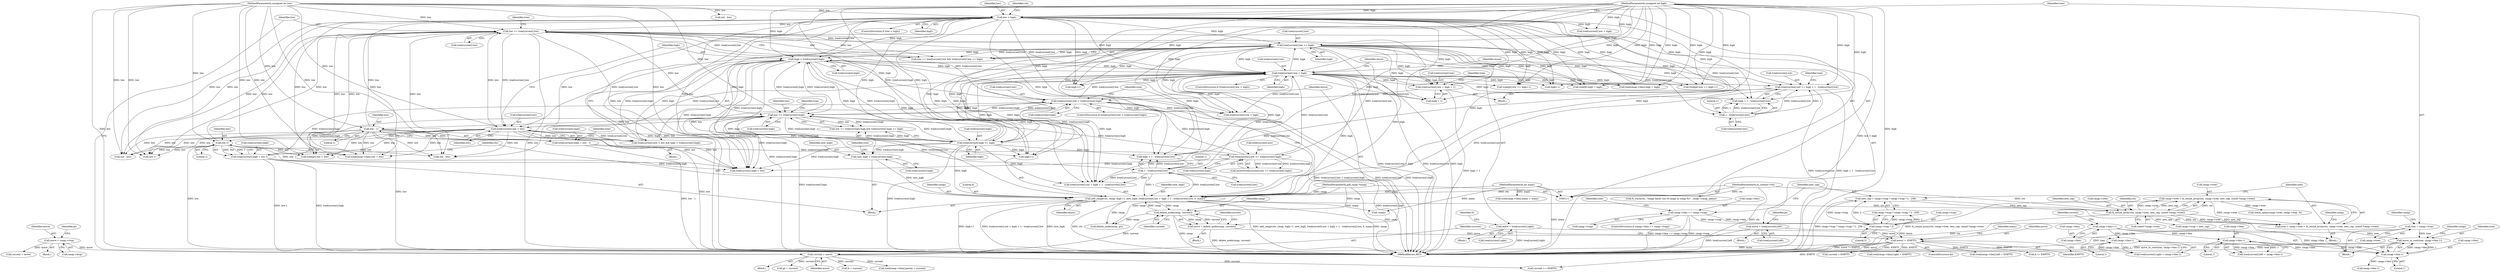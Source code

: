 digraph "1_ghostscript_71ceebcf56e682504da22c4035b39a2d451e8ffd@API" {
"1000722" [label="(Call,move_to_root(tree, cmap->tlen-1))"];
"1000583" [label="(Call,tree = cmap->tree = fz_resize_array(ctx, cmap->tree, new_cap, sizeof *cmap->tree))"];
"1000585" [label="(Call,cmap->tree = fz_resize_array(ctx, cmap->tree, new_cap, sizeof *cmap->tree))"];
"1000589" [label="(Call,fz_resize_array(ctx, cmap->tree, new_cap, sizeof *cmap->tree))"];
"1000303" [label="(Call,add_range(ctx, cmap, high+1, new_high, tree[current].out + high + 1 - tree[current].low, 0, many))"];
"1000112" [label="(MethodParameterIn,fz_context *ctx)"];
"1000287" [label="(Call,new_high = tree[current].high)"];
"1000278" [label="(Call,high < tree[current].high)"];
"1000328" [label="(Call,tree[current].low > high)"];
"1000208" [label="(Call,tree[current].low > tree[current].high)"];
"1000198" [label="(Call,tree[current].low = high + 1)"];
"1000115" [label="(MethodParameterIn,unsigned int high)"];
"1000123" [label="(Call,low > high)"];
"1000114" [label="(MethodParameterIn,unsigned int low)"];
"1000175" [label="(Call,tree[current].low <= high)"];
"1000168" [label="(Call,low <= tree[current].low)"];
"1000300" [label="(Call,low-1)"];
"1000271" [label="(Call,tree[current].low < low)"];
"1000232" [label="(Call,low <= tree[current].high)"];
"1000257" [label="(Call,tree[current].low <= tree[current].high)"];
"1000247" [label="(Call,tree[current].high = low - 1)"];
"1000253" [label="(Call,low - 1)"];
"1000294" [label="(Call,tree[current].high = low-1)"];
"1000239" [label="(Call,tree[current].high <= high)"];
"1000318" [label="(Call,1 - tree[current].low)"];
"1000118" [label="(MethodParameterIn,int many)"];
"1000183" [label="(Call,tree[current].out += high + 1 - tree[current].low)"];
"1000191" [label="(Call,1 - tree[current].low)"];
"1000222" [label="(Call,delete_node(cmap, current))"];
"1000113" [label="(MethodParameterIn,pdf_cmap *cmap)"];
"1000163" [label="(Call,current = move)"];
"1000145" [label="(Call,move = cmap->ttop)"];
"1000358" [label="(Call,move != EMPTY)"];
"1000348" [label="(Call,move = tree[current].right)"];
"1000220" [label="(Call,move = delete_node(cmap, current))"];
"1000336" [label="(Call,move = tree[current].left)"];
"1000571" [label="(Call,new_cap = cmap->tcap ? cmap->tcap * 2 : 256)"];
"1000577" [label="(Call,cmap->tcap * 2)"];
"1000562" [label="(Call,cmap->tlen == cmap->tcap)"];
"1000134" [label="(Call,tree = cmap->tree)"];
"1000724" [label="(Call,cmap->tlen-1)"];
"1000696" [label="(Call,cmap->tlen-1)"];
"1000668" [label="(Call,cmap->tlen++)"];
"1000717" [label="(Call,cmap->tlen-1)"];
"1000309" [label="(Identifier,new_high)"];
"1000360" [label="(Identifier,EMPTY)"];
"1000146" [label="(Identifier,move)"];
"1000242" [label="(Identifier,tree)"];
"1000145" [label="(Call,move = cmap->ttop)"];
"1000577" [label="(Call,cmap->tcap * 2)"];
"1000193" [label="(Call,tree[current].low)"];
"1000183" [label="(Call,tree[current].out += high + 1 - tree[current].low)"];
"1000614" [label="(Call,tree[cmap->tlen].high = high)"];
"1000335" [label="(Block,)"];
"1000285" [label="(Block,)"];
"1000287" [label="(Call,new_high = tree[current].high)"];
"1000673" [label="(Call,current == EMPTY)"];
"1000170" [label="(Call,tree[current].low)"];
"1000569" [label="(Block,)"];
"1000234" [label="(Call,tree[current].high)"];
"1000258" [label="(Call,tree[current].low)"];
"1000668" [label="(Call,cmap->tlen++)"];
"1000295" [label="(Call,tree[current].high)"];
"1000163" [label="(Call,current = move)"];
"1000271" [label="(Call,tree[current].low < low)"];
"1000318" [label="(Call,1 - tree[current].low)"];
"1000331" [label="(Identifier,tree)"];
"1000595" [label="(Call,sizeof *cmap->tree)"];
"1000134" [label="(Call,tree = cmap->tree)"];
"1000594" [label="(Identifier,new_cap)"];
"1000757" [label="(MethodReturn,RET)"];
"1000294" [label="(Call,tree[current].high = low-1)"];
"1000181" [label="(Identifier,high)"];
"1000403" [label="(Call,!many)"];
"1000343" [label="(Call,gt = current)"];
"1000255" [label="(Literal,1)"];
"1000263" [label="(Call,tree[current].high)"];
"1000659" [label="(Call,tree[cmap->tlen].many = many)"];
"1000517" [label="(Call,tree[gt].low == high+1)"];
"1000225" [label="(Call,current = EMPTY)"];
"1000254" [label="(Identifier,low)"];
"1000581" [label="(Literal,2)"];
"1000112" [label="(MethodParameterIn,fz_context *ctx)"];
"1000500" [label="(Call,delete_node(cmap, gt))"];
"1000718" [label="(Call,cmap->tlen)"];
"1000704" [label="(Call,tree[current].high < low)"];
"1000207" [label="(ControlStructure,if (tree[current].low > tree[current].high))"];
"1000279" [label="(Identifier,high)"];
"1000260" [label="(Identifier,tree)"];
"1000571" [label="(Call,new_cap = cmap->tcap ? cmap->tcap * 2 : 256)"];
"1000201" [label="(Identifier,tree)"];
"1000602" [label="(Identifier,cmap)"];
"1000336" [label="(Call,move = tree[current].left)"];
"1000404" [label="(Identifier,many)"];
"1000347" [label="(Block,)"];
"1000256" [label="(Call,assert(tree[current].low <= tree[current].high))"];
"1000219" [label="(Block,)"];
"1000192" [label="(Literal,1)"];
"1000470" [label="(Call,high+1)"];
"1000277" [label="(Identifier,low)"];
"1000326" [label="(Identifier,many)"];
"1000563" [label="(Call,cmap->tlen)"];
"1000683" [label="(Call,tree[current].low > high)"];
"1000240" [label="(Call,tree[current].high)"];
"1000119" [label="(Block,)"];
"1000278" [label="(Call,high < tree[current].high)"];
"1000697" [label="(Call,cmap->tlen)"];
"1000189" [label="(Call,high + 1 - tree[current].low)"];
"1000222" [label="(Call,delete_node(cmap, current))"];
"1000175" [label="(Call,tree[current].low <= high)"];
"1000164" [label="(Identifier,current)"];
"1000355" [label="(Call,lt = current)"];
"1000338" [label="(Call,tree[current].left)"];
"1000168" [label="(Call,low <= tree[current].low)"];
"1000305" [label="(Identifier,cmap)"];
"1000245" [label="(Identifier,high)"];
"1000485" [label="(Call,out - low)"];
"1000226" [label="(Identifier,current)"];
"1000147" [label="(Call,cmap->ttop)"];
"1000297" [label="(Identifier,tree)"];
"1000253" [label="(Call,low - 1)"];
"1000359" [label="(Identifier,move)"];
"1000223" [label="(Identifier,cmap)"];
"1000700" [label="(Literal,1)"];
"1000711" [label="(Call,tree[current].right = cmap->tlen-1)"];
"1000349" [label="(Identifier,move)"];
"1000211" [label="(Identifier,tree)"];
"1000632" [label="(Call,tree[cmap->tlen].parent = current)"];
"1000724" [label="(Call,cmap->tlen-1)"];
"1000584" [label="(Identifier,tree)"];
"1000591" [label="(Call,cmap->tree)"];
"1000316" [label="(Call,high + 1 - tree[current].low)"];
"1000182" [label="(Block,)"];
"1000590" [label="(Identifier,ctx)"];
"1000731" [label="(Identifier,cmap)"];
"1000123" [label="(Call,low > high)"];
"1000113" [label="(MethodParameterIn,pdf_cmap *cmap)"];
"1000270" [label="(Call,tree[current].low < low && high < tree[current].high)"];
"1000573" [label="(Call,cmap->tcap ? cmap->tcap * 2 : 256)"];
"1000562" [label="(Call,cmap->tlen == cmap->tcap)"];
"1000302" [label="(Literal,1)"];
"1000723" [label="(Identifier,tree)"];
"1000327" [label="(ControlStructure,if (tree[current].low > high))"];
"1000344" [label="(Identifier,gt)"];
"1000650" [label="(Call,tree[cmap->tlen].right = EMPTY)"];
"1000566" [label="(Call,cmap->tcap)"];
"1000165" [label="(Identifier,move)"];
"1000232" [label="(Call,low <= tree[current].high)"];
"1000209" [label="(Call,tree[current].low)"];
"1000561" [label="(ControlStructure,if (cmap->tlen == cmap->tcap))"];
"1000161" [label="(ControlStructure,do)"];
"1000608" [label="(Identifier,tree)"];
"1000542" [label="(Call,tree[gt].low = low)"];
"1000257" [label="(Call,tree[current].low <= tree[current].high)"];
"1000350" [label="(Call,tree[current].right)"];
"1000303" [label="(Call,add_range(ctx, cmap, high+1, new_high, tree[current].out + high + 1 - tree[current].low, 0, many))"];
"1000221" [label="(Identifier,move)"];
"1000641" [label="(Call,tree[cmap->tlen].left = EMPTY)"];
"1000356" [label="(Identifier,lt)"];
"1000319" [label="(Literal,1)"];
"1000199" [label="(Call,tree[current].low)"];
"1000122" [label="(ControlStructure,if (low > high))"];
"1000408" [label="(Call,lt != EMPTY)"];
"1000247" [label="(Call,tree[current].high = low - 1)"];
"1000204" [label="(Call,high + 1)"];
"1000572" [label="(Identifier,new_cap)"];
"1000425" [label="(Call,low-1)"];
"1000124" [label="(Identifier,low)"];
"1000162" [label="(Block,)"];
"1000143" [label="(Block,)"];
"1000136" [label="(Call,cmap->tree)"];
"1000669" [label="(Call,cmap->tlen)"];
"1000167" [label="(Call,low <= tree[current].low && tree[current].low <= high)"];
"1000184" [label="(Call,tree[current].out)"];
"1000214" [label="(Call,tree[current].high)"];
"1000740" [label="(Call,check_splay(cmap->tree, cmap->ttop, 0))"];
"1000208" [label="(Call,tree[current].low > tree[current].high)"];
"1000128" [label="(Identifier,ctx)"];
"1000725" [label="(Call,cmap->tlen)"];
"1000358" [label="(Call,move != EMPTY)"];
"1000585" [label="(Call,cmap->tree = fz_resize_array(ctx, cmap->tree, new_cap, sizeof *cmap->tree))"];
"1000538" [label="(Call,out - low)"];
"1000191" [label="(Call,1 - tree[current].low)"];
"1000605" [label="(Call,tree[cmap->tlen].low = low)"];
"1000246" [label="(Block,)"];
"1000365" [label="(Call,current = move)"];
"1000239" [label="(Call,tree[current].high <= high)"];
"1000272" [label="(Call,tree[current].low)"];
"1000280" [label="(Call,tree[current].high)"];
"1000141" [label="(Identifier,cmap)"];
"1000523" [label="(Call,high+1)"];
"1000118" [label="(MethodParameterIn,int many)"];
"1000369" [label="(Call,tree[current].low > high)"];
"1000300" [label="(Call,low-1)"];
"1000722" [label="(Call,move_to_root(tree, cmap->tlen-1))"];
"1000733" [label="(Call,cmap->tlen-1)"];
"1000690" [label="(Call,tree[current].left = cmap->tlen-1)"];
"1000115" [label="(MethodParameterIn,unsigned int high)"];
"1000586" [label="(Call,cmap->tree)"];
"1000348" [label="(Call,move = tree[current].right)"];
"1000721" [label="(Literal,1)"];
"1000334" [label="(Identifier,high)"];
"1000224" [label="(Identifier,current)"];
"1000329" [label="(Call,tree[current].low)"];
"1000233" [label="(Identifier,low)"];
"1000728" [label="(Literal,1)"];
"1000589" [label="(Call,fz_resize_array(ctx, cmap->tree, new_cap, sizeof *cmap->tree))"];
"1000444" [label="(Call,tree[lt].high = high)"];
"1000304" [label="(Identifier,ctx)"];
"1000320" [label="(Call,tree[current].low)"];
"1000306" [label="(Call,high+1)"];
"1000248" [label="(Call,tree[current].high)"];
"1000176" [label="(Call,tree[current].low)"];
"1000288" [label="(Identifier,new_high)"];
"1000152" [label="(Identifier,gt)"];
"1000114" [label="(MethodParameterIn,unsigned int low)"];
"1000325" [label="(Literal,0)"];
"1000127" [label="(Call,fz_warn(ctx, \"range limits out of range in cmap %s\", cmap->cmap_name))"];
"1000198" [label="(Call,tree[current].low = high + 1)"];
"1000125" [label="(Identifier,high)"];
"1000674" [label="(Identifier,current)"];
"1000135" [label="(Identifier,tree)"];
"1000289" [label="(Call,tree[current].high)"];
"1000178" [label="(Identifier,tree)"];
"1000600" [label="(Call,cmap->tcap = new_cap)"];
"1000220" [label="(Call,move = delete_node(cmap, current))"];
"1000717" [label="(Call,cmap->tlen-1)"];
"1000328" [label="(Call,tree[current].low > high)"];
"1000169" [label="(Identifier,low)"];
"1000301" [label="(Identifier,low)"];
"1000231" [label="(Call,low <= tree[current].high && tree[current].high <= high)"];
"1000464" [label="(Call,tree[gt].low == high+1)"];
"1000337" [label="(Identifier,move)"];
"1000696" [label="(Call,cmap->tlen-1)"];
"1000583" [label="(Call,tree = cmap->tree = fz_resize_array(ctx, cmap->tree, new_cap, sizeof *cmap->tree))"];
"1000310" [label="(Call,tree[current].out + high + 1 - tree[current].low)"];
"1000578" [label="(Call,cmap->tcap)"];
"1000440" [label="(Call,out - low)"];
"1000722" -> "1000119"  [label="AST: "];
"1000722" -> "1000724"  [label="CFG: "];
"1000723" -> "1000722"  [label="AST: "];
"1000724" -> "1000722"  [label="AST: "];
"1000731" -> "1000722"  [label="CFG: "];
"1000722" -> "1000757"  [label="DDG: move_to_root(tree, cmap->tlen-1)"];
"1000722" -> "1000757"  [label="DDG: tree"];
"1000583" -> "1000722"  [label="DDG: tree"];
"1000134" -> "1000722"  [label="DDG: tree"];
"1000724" -> "1000722"  [label="DDG: cmap->tlen"];
"1000724" -> "1000722"  [label="DDG: 1"];
"1000583" -> "1000569"  [label="AST: "];
"1000583" -> "1000585"  [label="CFG: "];
"1000584" -> "1000583"  [label="AST: "];
"1000585" -> "1000583"  [label="AST: "];
"1000602" -> "1000583"  [label="CFG: "];
"1000585" -> "1000583"  [label="DDG: cmap->tree"];
"1000589" -> "1000583"  [label="DDG: ctx"];
"1000589" -> "1000583"  [label="DDG: cmap->tree"];
"1000589" -> "1000583"  [label="DDG: new_cap"];
"1000585" -> "1000589"  [label="CFG: "];
"1000586" -> "1000585"  [label="AST: "];
"1000589" -> "1000585"  [label="AST: "];
"1000585" -> "1000757"  [label="DDG: fz_resize_array(ctx, cmap->tree, new_cap, sizeof *cmap->tree)"];
"1000589" -> "1000585"  [label="DDG: ctx"];
"1000589" -> "1000585"  [label="DDG: cmap->tree"];
"1000589" -> "1000585"  [label="DDG: new_cap"];
"1000585" -> "1000740"  [label="DDG: cmap->tree"];
"1000589" -> "1000595"  [label="CFG: "];
"1000590" -> "1000589"  [label="AST: "];
"1000591" -> "1000589"  [label="AST: "];
"1000594" -> "1000589"  [label="AST: "];
"1000595" -> "1000589"  [label="AST: "];
"1000589" -> "1000757"  [label="DDG: ctx"];
"1000303" -> "1000589"  [label="DDG: ctx"];
"1000112" -> "1000589"  [label="DDG: ctx"];
"1000571" -> "1000589"  [label="DDG: new_cap"];
"1000589" -> "1000600"  [label="DDG: new_cap"];
"1000303" -> "1000285"  [label="AST: "];
"1000303" -> "1000326"  [label="CFG: "];
"1000304" -> "1000303"  [label="AST: "];
"1000305" -> "1000303"  [label="AST: "];
"1000306" -> "1000303"  [label="AST: "];
"1000309" -> "1000303"  [label="AST: "];
"1000310" -> "1000303"  [label="AST: "];
"1000325" -> "1000303"  [label="AST: "];
"1000326" -> "1000303"  [label="AST: "];
"1000331" -> "1000303"  [label="CFG: "];
"1000303" -> "1000757"  [label="DDG: tree[current].out + high + 1 - tree[current].low"];
"1000303" -> "1000757"  [label="DDG: new_high"];
"1000303" -> "1000757"  [label="DDG: ctx"];
"1000303" -> "1000757"  [label="DDG: add_range(ctx, cmap, high+1, new_high, tree[current].out + high + 1 - tree[current].low, 0, many)"];
"1000303" -> "1000757"  [label="DDG: cmap"];
"1000303" -> "1000757"  [label="DDG: high+1"];
"1000303" -> "1000222"  [label="DDG: cmap"];
"1000112" -> "1000303"  [label="DDG: ctx"];
"1000287" -> "1000303"  [label="DDG: new_high"];
"1000118" -> "1000303"  [label="DDG: many"];
"1000183" -> "1000303"  [label="DDG: tree[current].out"];
"1000115" -> "1000303"  [label="DDG: high"];
"1000328" -> "1000303"  [label="DDG: high"];
"1000123" -> "1000303"  [label="DDG: high"];
"1000175" -> "1000303"  [label="DDG: high"];
"1000278" -> "1000303"  [label="DDG: high"];
"1000239" -> "1000303"  [label="DDG: high"];
"1000318" -> "1000303"  [label="DDG: 1"];
"1000318" -> "1000303"  [label="DDG: tree[current].low"];
"1000222" -> "1000303"  [label="DDG: cmap"];
"1000113" -> "1000303"  [label="DDG: cmap"];
"1000303" -> "1000403"  [label="DDG: many"];
"1000303" -> "1000500"  [label="DDG: cmap"];
"1000112" -> "1000111"  [label="AST: "];
"1000112" -> "1000757"  [label="DDG: ctx"];
"1000112" -> "1000127"  [label="DDG: ctx"];
"1000287" -> "1000285"  [label="AST: "];
"1000287" -> "1000289"  [label="CFG: "];
"1000288" -> "1000287"  [label="AST: "];
"1000289" -> "1000287"  [label="AST: "];
"1000297" -> "1000287"  [label="CFG: "];
"1000278" -> "1000287"  [label="DDG: tree[current].high"];
"1000239" -> "1000287"  [label="DDG: tree[current].high"];
"1000232" -> "1000287"  [label="DDG: tree[current].high"];
"1000278" -> "1000270"  [label="AST: "];
"1000278" -> "1000280"  [label="CFG: "];
"1000279" -> "1000278"  [label="AST: "];
"1000280" -> "1000278"  [label="AST: "];
"1000270" -> "1000278"  [label="CFG: "];
"1000278" -> "1000757"  [label="DDG: tree[current].high"];
"1000278" -> "1000208"  [label="DDG: tree[current].high"];
"1000278" -> "1000232"  [label="DDG: tree[current].high"];
"1000278" -> "1000270"  [label="DDG: high"];
"1000278" -> "1000270"  [label="DDG: tree[current].high"];
"1000328" -> "1000278"  [label="DDG: high"];
"1000123" -> "1000278"  [label="DDG: high"];
"1000175" -> "1000278"  [label="DDG: high"];
"1000239" -> "1000278"  [label="DDG: high"];
"1000239" -> "1000278"  [label="DDG: tree[current].high"];
"1000115" -> "1000278"  [label="DDG: high"];
"1000232" -> "1000278"  [label="DDG: tree[current].high"];
"1000278" -> "1000306"  [label="DDG: high"];
"1000278" -> "1000310"  [label="DDG: high"];
"1000278" -> "1000316"  [label="DDG: high"];
"1000278" -> "1000328"  [label="DDG: high"];
"1000278" -> "1000704"  [label="DDG: tree[current].high"];
"1000328" -> "1000327"  [label="AST: "];
"1000328" -> "1000334"  [label="CFG: "];
"1000329" -> "1000328"  [label="AST: "];
"1000334" -> "1000328"  [label="AST: "];
"1000337" -> "1000328"  [label="CFG: "];
"1000349" -> "1000328"  [label="CFG: "];
"1000328" -> "1000757"  [label="DDG: high"];
"1000328" -> "1000757"  [label="DDG: tree[current].low > high"];
"1000328" -> "1000757"  [label="DDG: tree[current].low"];
"1000328" -> "1000168"  [label="DDG: tree[current].low"];
"1000328" -> "1000175"  [label="DDG: high"];
"1000328" -> "1000183"  [label="DDG: high"];
"1000328" -> "1000189"  [label="DDG: high"];
"1000328" -> "1000198"  [label="DDG: high"];
"1000328" -> "1000204"  [label="DDG: high"];
"1000328" -> "1000239"  [label="DDG: high"];
"1000328" -> "1000306"  [label="DDG: high"];
"1000328" -> "1000310"  [label="DDG: high"];
"1000328" -> "1000316"  [label="DDG: high"];
"1000208" -> "1000328"  [label="DDG: tree[current].low"];
"1000257" -> "1000328"  [label="DDG: tree[current].low"];
"1000271" -> "1000328"  [label="DDG: tree[current].low"];
"1000318" -> "1000328"  [label="DDG: tree[current].low"];
"1000123" -> "1000328"  [label="DDG: high"];
"1000175" -> "1000328"  [label="DDG: high"];
"1000239" -> "1000328"  [label="DDG: high"];
"1000115" -> "1000328"  [label="DDG: high"];
"1000328" -> "1000444"  [label="DDG: high"];
"1000328" -> "1000464"  [label="DDG: high"];
"1000328" -> "1000470"  [label="DDG: high"];
"1000328" -> "1000517"  [label="DDG: high"];
"1000328" -> "1000523"  [label="DDG: high"];
"1000328" -> "1000614"  [label="DDG: high"];
"1000328" -> "1000683"  [label="DDG: tree[current].low"];
"1000328" -> "1000683"  [label="DDG: high"];
"1000208" -> "1000207"  [label="AST: "];
"1000208" -> "1000214"  [label="CFG: "];
"1000209" -> "1000208"  [label="AST: "];
"1000214" -> "1000208"  [label="AST: "];
"1000221" -> "1000208"  [label="CFG: "];
"1000331" -> "1000208"  [label="CFG: "];
"1000208" -> "1000757"  [label="DDG: tree[current].low"];
"1000208" -> "1000757"  [label="DDG: tree[current].high"];
"1000208" -> "1000757"  [label="DDG: tree[current].low > tree[current].high"];
"1000208" -> "1000168"  [label="DDG: tree[current].low"];
"1000198" -> "1000208"  [label="DDG: tree[current].low"];
"1000257" -> "1000208"  [label="DDG: tree[current].high"];
"1000294" -> "1000208"  [label="DDG: tree[current].high"];
"1000232" -> "1000208"  [label="DDG: tree[current].high"];
"1000239" -> "1000208"  [label="DDG: tree[current].high"];
"1000208" -> "1000232"  [label="DDG: tree[current].high"];
"1000208" -> "1000683"  [label="DDG: tree[current].low"];
"1000208" -> "1000704"  [label="DDG: tree[current].high"];
"1000198" -> "1000182"  [label="AST: "];
"1000198" -> "1000204"  [label="CFG: "];
"1000199" -> "1000198"  [label="AST: "];
"1000204" -> "1000198"  [label="AST: "];
"1000211" -> "1000198"  [label="CFG: "];
"1000198" -> "1000757"  [label="DDG: high + 1"];
"1000115" -> "1000198"  [label="DDG: high"];
"1000123" -> "1000198"  [label="DDG: high"];
"1000175" -> "1000198"  [label="DDG: high"];
"1000115" -> "1000111"  [label="AST: "];
"1000115" -> "1000757"  [label="DDG: high"];
"1000115" -> "1000123"  [label="DDG: high"];
"1000115" -> "1000175"  [label="DDG: high"];
"1000115" -> "1000183"  [label="DDG: high"];
"1000115" -> "1000189"  [label="DDG: high"];
"1000115" -> "1000204"  [label="DDG: high"];
"1000115" -> "1000239"  [label="DDG: high"];
"1000115" -> "1000306"  [label="DDG: high"];
"1000115" -> "1000310"  [label="DDG: high"];
"1000115" -> "1000316"  [label="DDG: high"];
"1000115" -> "1000369"  [label="DDG: high"];
"1000115" -> "1000444"  [label="DDG: high"];
"1000115" -> "1000464"  [label="DDG: high"];
"1000115" -> "1000470"  [label="DDG: high"];
"1000115" -> "1000517"  [label="DDG: high"];
"1000115" -> "1000523"  [label="DDG: high"];
"1000115" -> "1000614"  [label="DDG: high"];
"1000115" -> "1000683"  [label="DDG: high"];
"1000123" -> "1000122"  [label="AST: "];
"1000123" -> "1000125"  [label="CFG: "];
"1000124" -> "1000123"  [label="AST: "];
"1000125" -> "1000123"  [label="AST: "];
"1000128" -> "1000123"  [label="CFG: "];
"1000135" -> "1000123"  [label="CFG: "];
"1000123" -> "1000757"  [label="DDG: high"];
"1000123" -> "1000757"  [label="DDG: low > high"];
"1000123" -> "1000757"  [label="DDG: low"];
"1000114" -> "1000123"  [label="DDG: low"];
"1000123" -> "1000168"  [label="DDG: low"];
"1000123" -> "1000175"  [label="DDG: high"];
"1000123" -> "1000183"  [label="DDG: high"];
"1000123" -> "1000189"  [label="DDG: high"];
"1000123" -> "1000204"  [label="DDG: high"];
"1000123" -> "1000239"  [label="DDG: high"];
"1000123" -> "1000306"  [label="DDG: high"];
"1000123" -> "1000310"  [label="DDG: high"];
"1000123" -> "1000316"  [label="DDG: high"];
"1000123" -> "1000369"  [label="DDG: high"];
"1000123" -> "1000425"  [label="DDG: low"];
"1000123" -> "1000444"  [label="DDG: high"];
"1000123" -> "1000464"  [label="DDG: high"];
"1000123" -> "1000470"  [label="DDG: high"];
"1000123" -> "1000485"  [label="DDG: low"];
"1000123" -> "1000517"  [label="DDG: high"];
"1000123" -> "1000523"  [label="DDG: high"];
"1000123" -> "1000538"  [label="DDG: low"];
"1000123" -> "1000542"  [label="DDG: low"];
"1000123" -> "1000605"  [label="DDG: low"];
"1000123" -> "1000614"  [label="DDG: high"];
"1000123" -> "1000683"  [label="DDG: high"];
"1000123" -> "1000704"  [label="DDG: low"];
"1000114" -> "1000111"  [label="AST: "];
"1000114" -> "1000757"  [label="DDG: low"];
"1000114" -> "1000168"  [label="DDG: low"];
"1000114" -> "1000232"  [label="DDG: low"];
"1000114" -> "1000253"  [label="DDG: low"];
"1000114" -> "1000271"  [label="DDG: low"];
"1000114" -> "1000300"  [label="DDG: low"];
"1000114" -> "1000425"  [label="DDG: low"];
"1000114" -> "1000440"  [label="DDG: low"];
"1000114" -> "1000485"  [label="DDG: low"];
"1000114" -> "1000538"  [label="DDG: low"];
"1000114" -> "1000542"  [label="DDG: low"];
"1000114" -> "1000605"  [label="DDG: low"];
"1000114" -> "1000704"  [label="DDG: low"];
"1000175" -> "1000167"  [label="AST: "];
"1000175" -> "1000181"  [label="CFG: "];
"1000176" -> "1000175"  [label="AST: "];
"1000181" -> "1000175"  [label="AST: "];
"1000167" -> "1000175"  [label="CFG: "];
"1000175" -> "1000167"  [label="DDG: tree[current].low"];
"1000175" -> "1000167"  [label="DDG: high"];
"1000168" -> "1000175"  [label="DDG: tree[current].low"];
"1000175" -> "1000183"  [label="DDG: high"];
"1000175" -> "1000189"  [label="DDG: high"];
"1000175" -> "1000191"  [label="DDG: tree[current].low"];
"1000175" -> "1000204"  [label="DDG: high"];
"1000175" -> "1000239"  [label="DDG: high"];
"1000175" -> "1000257"  [label="DDG: tree[current].low"];
"1000175" -> "1000271"  [label="DDG: tree[current].low"];
"1000175" -> "1000306"  [label="DDG: high"];
"1000175" -> "1000310"  [label="DDG: high"];
"1000175" -> "1000316"  [label="DDG: high"];
"1000175" -> "1000444"  [label="DDG: high"];
"1000175" -> "1000464"  [label="DDG: high"];
"1000175" -> "1000470"  [label="DDG: high"];
"1000175" -> "1000517"  [label="DDG: high"];
"1000175" -> "1000523"  [label="DDG: high"];
"1000175" -> "1000614"  [label="DDG: high"];
"1000175" -> "1000683"  [label="DDG: high"];
"1000168" -> "1000167"  [label="AST: "];
"1000168" -> "1000170"  [label="CFG: "];
"1000169" -> "1000168"  [label="AST: "];
"1000170" -> "1000168"  [label="AST: "];
"1000178" -> "1000168"  [label="CFG: "];
"1000167" -> "1000168"  [label="CFG: "];
"1000168" -> "1000757"  [label="DDG: low"];
"1000168" -> "1000167"  [label="DDG: low"];
"1000168" -> "1000167"  [label="DDG: tree[current].low"];
"1000300" -> "1000168"  [label="DDG: low"];
"1000271" -> "1000168"  [label="DDG: low"];
"1000253" -> "1000168"  [label="DDG: low"];
"1000168" -> "1000191"  [label="DDG: tree[current].low"];
"1000168" -> "1000232"  [label="DDG: low"];
"1000168" -> "1000257"  [label="DDG: tree[current].low"];
"1000168" -> "1000271"  [label="DDG: tree[current].low"];
"1000168" -> "1000425"  [label="DDG: low"];
"1000168" -> "1000485"  [label="DDG: low"];
"1000168" -> "1000538"  [label="DDG: low"];
"1000168" -> "1000542"  [label="DDG: low"];
"1000168" -> "1000605"  [label="DDG: low"];
"1000168" -> "1000704"  [label="DDG: low"];
"1000300" -> "1000294"  [label="AST: "];
"1000300" -> "1000302"  [label="CFG: "];
"1000301" -> "1000300"  [label="AST: "];
"1000302" -> "1000300"  [label="AST: "];
"1000294" -> "1000300"  [label="CFG: "];
"1000300" -> "1000757"  [label="DDG: low"];
"1000300" -> "1000294"  [label="DDG: low"];
"1000300" -> "1000294"  [label="DDG: 1"];
"1000271" -> "1000300"  [label="DDG: low"];
"1000300" -> "1000425"  [label="DDG: low"];
"1000300" -> "1000485"  [label="DDG: low"];
"1000300" -> "1000538"  [label="DDG: low"];
"1000300" -> "1000542"  [label="DDG: low"];
"1000300" -> "1000605"  [label="DDG: low"];
"1000300" -> "1000704"  [label="DDG: low"];
"1000271" -> "1000270"  [label="AST: "];
"1000271" -> "1000277"  [label="CFG: "];
"1000272" -> "1000271"  [label="AST: "];
"1000277" -> "1000271"  [label="AST: "];
"1000279" -> "1000271"  [label="CFG: "];
"1000270" -> "1000271"  [label="CFG: "];
"1000271" -> "1000757"  [label="DDG: low"];
"1000271" -> "1000270"  [label="DDG: tree[current].low"];
"1000271" -> "1000270"  [label="DDG: low"];
"1000232" -> "1000271"  [label="DDG: low"];
"1000271" -> "1000318"  [label="DDG: tree[current].low"];
"1000271" -> "1000425"  [label="DDG: low"];
"1000271" -> "1000485"  [label="DDG: low"];
"1000271" -> "1000538"  [label="DDG: low"];
"1000271" -> "1000542"  [label="DDG: low"];
"1000271" -> "1000605"  [label="DDG: low"];
"1000271" -> "1000704"  [label="DDG: low"];
"1000232" -> "1000231"  [label="AST: "];
"1000232" -> "1000234"  [label="CFG: "];
"1000233" -> "1000232"  [label="AST: "];
"1000234" -> "1000232"  [label="AST: "];
"1000242" -> "1000232"  [label="CFG: "];
"1000231" -> "1000232"  [label="CFG: "];
"1000232" -> "1000757"  [label="DDG: tree[current].high"];
"1000232" -> "1000231"  [label="DDG: low"];
"1000232" -> "1000231"  [label="DDG: tree[current].high"];
"1000257" -> "1000232"  [label="DDG: tree[current].high"];
"1000294" -> "1000232"  [label="DDG: tree[current].high"];
"1000239" -> "1000232"  [label="DDG: tree[current].high"];
"1000232" -> "1000239"  [label="DDG: tree[current].high"];
"1000232" -> "1000253"  [label="DDG: low"];
"1000232" -> "1000704"  [label="DDG: tree[current].high"];
"1000257" -> "1000256"  [label="AST: "];
"1000257" -> "1000263"  [label="CFG: "];
"1000258" -> "1000257"  [label="AST: "];
"1000263" -> "1000257"  [label="AST: "];
"1000256" -> "1000257"  [label="CFG: "];
"1000257" -> "1000757"  [label="DDG: tree[current].high"];
"1000257" -> "1000256"  [label="DDG: tree[current].low"];
"1000257" -> "1000256"  [label="DDG: tree[current].high"];
"1000247" -> "1000257"  [label="DDG: tree[current].high"];
"1000257" -> "1000704"  [label="DDG: tree[current].high"];
"1000247" -> "1000246"  [label="AST: "];
"1000247" -> "1000253"  [label="CFG: "];
"1000248" -> "1000247"  [label="AST: "];
"1000253" -> "1000247"  [label="AST: "];
"1000260" -> "1000247"  [label="CFG: "];
"1000247" -> "1000757"  [label="DDG: low - 1"];
"1000253" -> "1000247"  [label="DDG: low"];
"1000253" -> "1000247"  [label="DDG: 1"];
"1000253" -> "1000255"  [label="CFG: "];
"1000254" -> "1000253"  [label="AST: "];
"1000255" -> "1000253"  [label="AST: "];
"1000253" -> "1000757"  [label="DDG: low"];
"1000253" -> "1000425"  [label="DDG: low"];
"1000253" -> "1000485"  [label="DDG: low"];
"1000253" -> "1000538"  [label="DDG: low"];
"1000253" -> "1000542"  [label="DDG: low"];
"1000253" -> "1000605"  [label="DDG: low"];
"1000253" -> "1000704"  [label="DDG: low"];
"1000294" -> "1000285"  [label="AST: "];
"1000295" -> "1000294"  [label="AST: "];
"1000304" -> "1000294"  [label="CFG: "];
"1000294" -> "1000757"  [label="DDG: low-1"];
"1000294" -> "1000757"  [label="DDG: tree[current].high"];
"1000294" -> "1000704"  [label="DDG: tree[current].high"];
"1000239" -> "1000231"  [label="AST: "];
"1000239" -> "1000245"  [label="CFG: "];
"1000240" -> "1000239"  [label="AST: "];
"1000245" -> "1000239"  [label="AST: "];
"1000231" -> "1000239"  [label="CFG: "];
"1000239" -> "1000757"  [label="DDG: tree[current].high"];
"1000239" -> "1000231"  [label="DDG: tree[current].high"];
"1000239" -> "1000231"  [label="DDG: high"];
"1000239" -> "1000306"  [label="DDG: high"];
"1000239" -> "1000310"  [label="DDG: high"];
"1000239" -> "1000316"  [label="DDG: high"];
"1000239" -> "1000704"  [label="DDG: tree[current].high"];
"1000318" -> "1000316"  [label="AST: "];
"1000318" -> "1000320"  [label="CFG: "];
"1000319" -> "1000318"  [label="AST: "];
"1000320" -> "1000318"  [label="AST: "];
"1000316" -> "1000318"  [label="CFG: "];
"1000318" -> "1000310"  [label="DDG: 1"];
"1000318" -> "1000310"  [label="DDG: tree[current].low"];
"1000318" -> "1000316"  [label="DDG: 1"];
"1000318" -> "1000316"  [label="DDG: tree[current].low"];
"1000118" -> "1000111"  [label="AST: "];
"1000118" -> "1000757"  [label="DDG: many"];
"1000118" -> "1000403"  [label="DDG: many"];
"1000118" -> "1000659"  [label="DDG: many"];
"1000183" -> "1000182"  [label="AST: "];
"1000183" -> "1000189"  [label="CFG: "];
"1000184" -> "1000183"  [label="AST: "];
"1000189" -> "1000183"  [label="AST: "];
"1000201" -> "1000183"  [label="CFG: "];
"1000183" -> "1000757"  [label="DDG: high + 1 - tree[current].low"];
"1000183" -> "1000757"  [label="DDG: tree[current].out"];
"1000191" -> "1000183"  [label="DDG: 1"];
"1000191" -> "1000183"  [label="DDG: tree[current].low"];
"1000183" -> "1000310"  [label="DDG: tree[current].out"];
"1000191" -> "1000189"  [label="AST: "];
"1000191" -> "1000193"  [label="CFG: "];
"1000192" -> "1000191"  [label="AST: "];
"1000193" -> "1000191"  [label="AST: "];
"1000189" -> "1000191"  [label="CFG: "];
"1000191" -> "1000189"  [label="DDG: 1"];
"1000191" -> "1000189"  [label="DDG: tree[current].low"];
"1000222" -> "1000220"  [label="AST: "];
"1000222" -> "1000224"  [label="CFG: "];
"1000223" -> "1000222"  [label="AST: "];
"1000224" -> "1000222"  [label="AST: "];
"1000220" -> "1000222"  [label="CFG: "];
"1000222" -> "1000757"  [label="DDG: cmap"];
"1000222" -> "1000220"  [label="DDG: cmap"];
"1000222" -> "1000220"  [label="DDG: current"];
"1000113" -> "1000222"  [label="DDG: cmap"];
"1000163" -> "1000222"  [label="DDG: current"];
"1000222" -> "1000500"  [label="DDG: cmap"];
"1000113" -> "1000111"  [label="AST: "];
"1000113" -> "1000757"  [label="DDG: cmap"];
"1000113" -> "1000500"  [label="DDG: cmap"];
"1000163" -> "1000162"  [label="AST: "];
"1000163" -> "1000165"  [label="CFG: "];
"1000164" -> "1000163"  [label="AST: "];
"1000165" -> "1000163"  [label="AST: "];
"1000169" -> "1000163"  [label="CFG: "];
"1000145" -> "1000163"  [label="DDG: move"];
"1000358" -> "1000163"  [label="DDG: move"];
"1000163" -> "1000343"  [label="DDG: current"];
"1000163" -> "1000355"  [label="DDG: current"];
"1000163" -> "1000632"  [label="DDG: current"];
"1000163" -> "1000673"  [label="DDG: current"];
"1000145" -> "1000143"  [label="AST: "];
"1000145" -> "1000147"  [label="CFG: "];
"1000146" -> "1000145"  [label="AST: "];
"1000147" -> "1000145"  [label="AST: "];
"1000152" -> "1000145"  [label="CFG: "];
"1000145" -> "1000365"  [label="DDG: move"];
"1000358" -> "1000161"  [label="AST: "];
"1000358" -> "1000360"  [label="CFG: "];
"1000359" -> "1000358"  [label="AST: "];
"1000360" -> "1000358"  [label="AST: "];
"1000164" -> "1000358"  [label="CFG: "];
"1000404" -> "1000358"  [label="CFG: "];
"1000358" -> "1000757"  [label="DDG: move != EMPTY"];
"1000358" -> "1000757"  [label="DDG: move"];
"1000358" -> "1000225"  [label="DDG: EMPTY"];
"1000348" -> "1000358"  [label="DDG: move"];
"1000220" -> "1000358"  [label="DDG: move"];
"1000336" -> "1000358"  [label="DDG: move"];
"1000358" -> "1000408"  [label="DDG: EMPTY"];
"1000358" -> "1000641"  [label="DDG: EMPTY"];
"1000358" -> "1000650"  [label="DDG: EMPTY"];
"1000358" -> "1000673"  [label="DDG: EMPTY"];
"1000348" -> "1000347"  [label="AST: "];
"1000348" -> "1000350"  [label="CFG: "];
"1000349" -> "1000348"  [label="AST: "];
"1000350" -> "1000348"  [label="AST: "];
"1000356" -> "1000348"  [label="CFG: "];
"1000348" -> "1000757"  [label="DDG: tree[current].right"];
"1000220" -> "1000219"  [label="AST: "];
"1000221" -> "1000220"  [label="AST: "];
"1000226" -> "1000220"  [label="CFG: "];
"1000220" -> "1000757"  [label="DDG: delete_node(cmap, current)"];
"1000336" -> "1000335"  [label="AST: "];
"1000336" -> "1000338"  [label="CFG: "];
"1000337" -> "1000336"  [label="AST: "];
"1000338" -> "1000336"  [label="AST: "];
"1000344" -> "1000336"  [label="CFG: "];
"1000336" -> "1000757"  [label="DDG: tree[current].left"];
"1000571" -> "1000569"  [label="AST: "];
"1000571" -> "1000573"  [label="CFG: "];
"1000572" -> "1000571"  [label="AST: "];
"1000573" -> "1000571"  [label="AST: "];
"1000584" -> "1000571"  [label="CFG: "];
"1000571" -> "1000757"  [label="DDG: cmap->tcap ? cmap->tcap * 2 : 256"];
"1000577" -> "1000571"  [label="DDG: cmap->tcap"];
"1000577" -> "1000571"  [label="DDG: 2"];
"1000577" -> "1000573"  [label="AST: "];
"1000577" -> "1000581"  [label="CFG: "];
"1000578" -> "1000577"  [label="AST: "];
"1000581" -> "1000577"  [label="AST: "];
"1000573" -> "1000577"  [label="CFG: "];
"1000577" -> "1000573"  [label="DDG: cmap->tcap"];
"1000577" -> "1000573"  [label="DDG: 2"];
"1000562" -> "1000577"  [label="DDG: cmap->tcap"];
"1000562" -> "1000561"  [label="AST: "];
"1000562" -> "1000566"  [label="CFG: "];
"1000563" -> "1000562"  [label="AST: "];
"1000566" -> "1000562"  [label="AST: "];
"1000572" -> "1000562"  [label="CFG: "];
"1000608" -> "1000562"  [label="CFG: "];
"1000562" -> "1000757"  [label="DDG: cmap->tlen == cmap->tcap"];
"1000562" -> "1000757"  [label="DDG: cmap->tcap"];
"1000562" -> "1000668"  [label="DDG: cmap->tlen"];
"1000134" -> "1000119"  [label="AST: "];
"1000134" -> "1000136"  [label="CFG: "];
"1000135" -> "1000134"  [label="AST: "];
"1000136" -> "1000134"  [label="AST: "];
"1000141" -> "1000134"  [label="CFG: "];
"1000134" -> "1000757"  [label="DDG: tree"];
"1000724" -> "1000728"  [label="CFG: "];
"1000725" -> "1000724"  [label="AST: "];
"1000728" -> "1000724"  [label="AST: "];
"1000696" -> "1000724"  [label="DDG: cmap->tlen"];
"1000717" -> "1000724"  [label="DDG: cmap->tlen"];
"1000668" -> "1000724"  [label="DDG: cmap->tlen"];
"1000724" -> "1000733"  [label="DDG: cmap->tlen"];
"1000696" -> "1000690"  [label="AST: "];
"1000696" -> "1000700"  [label="CFG: "];
"1000697" -> "1000696"  [label="AST: "];
"1000700" -> "1000696"  [label="AST: "];
"1000690" -> "1000696"  [label="CFG: "];
"1000696" -> "1000690"  [label="DDG: cmap->tlen"];
"1000696" -> "1000690"  [label="DDG: 1"];
"1000668" -> "1000696"  [label="DDG: cmap->tlen"];
"1000668" -> "1000119"  [label="AST: "];
"1000668" -> "1000669"  [label="CFG: "];
"1000669" -> "1000668"  [label="AST: "];
"1000674" -> "1000668"  [label="CFG: "];
"1000668" -> "1000717"  [label="DDG: cmap->tlen"];
"1000717" -> "1000711"  [label="AST: "];
"1000717" -> "1000721"  [label="CFG: "];
"1000718" -> "1000717"  [label="AST: "];
"1000721" -> "1000717"  [label="AST: "];
"1000711" -> "1000717"  [label="CFG: "];
"1000717" -> "1000711"  [label="DDG: cmap->tlen"];
"1000717" -> "1000711"  [label="DDG: 1"];
}
